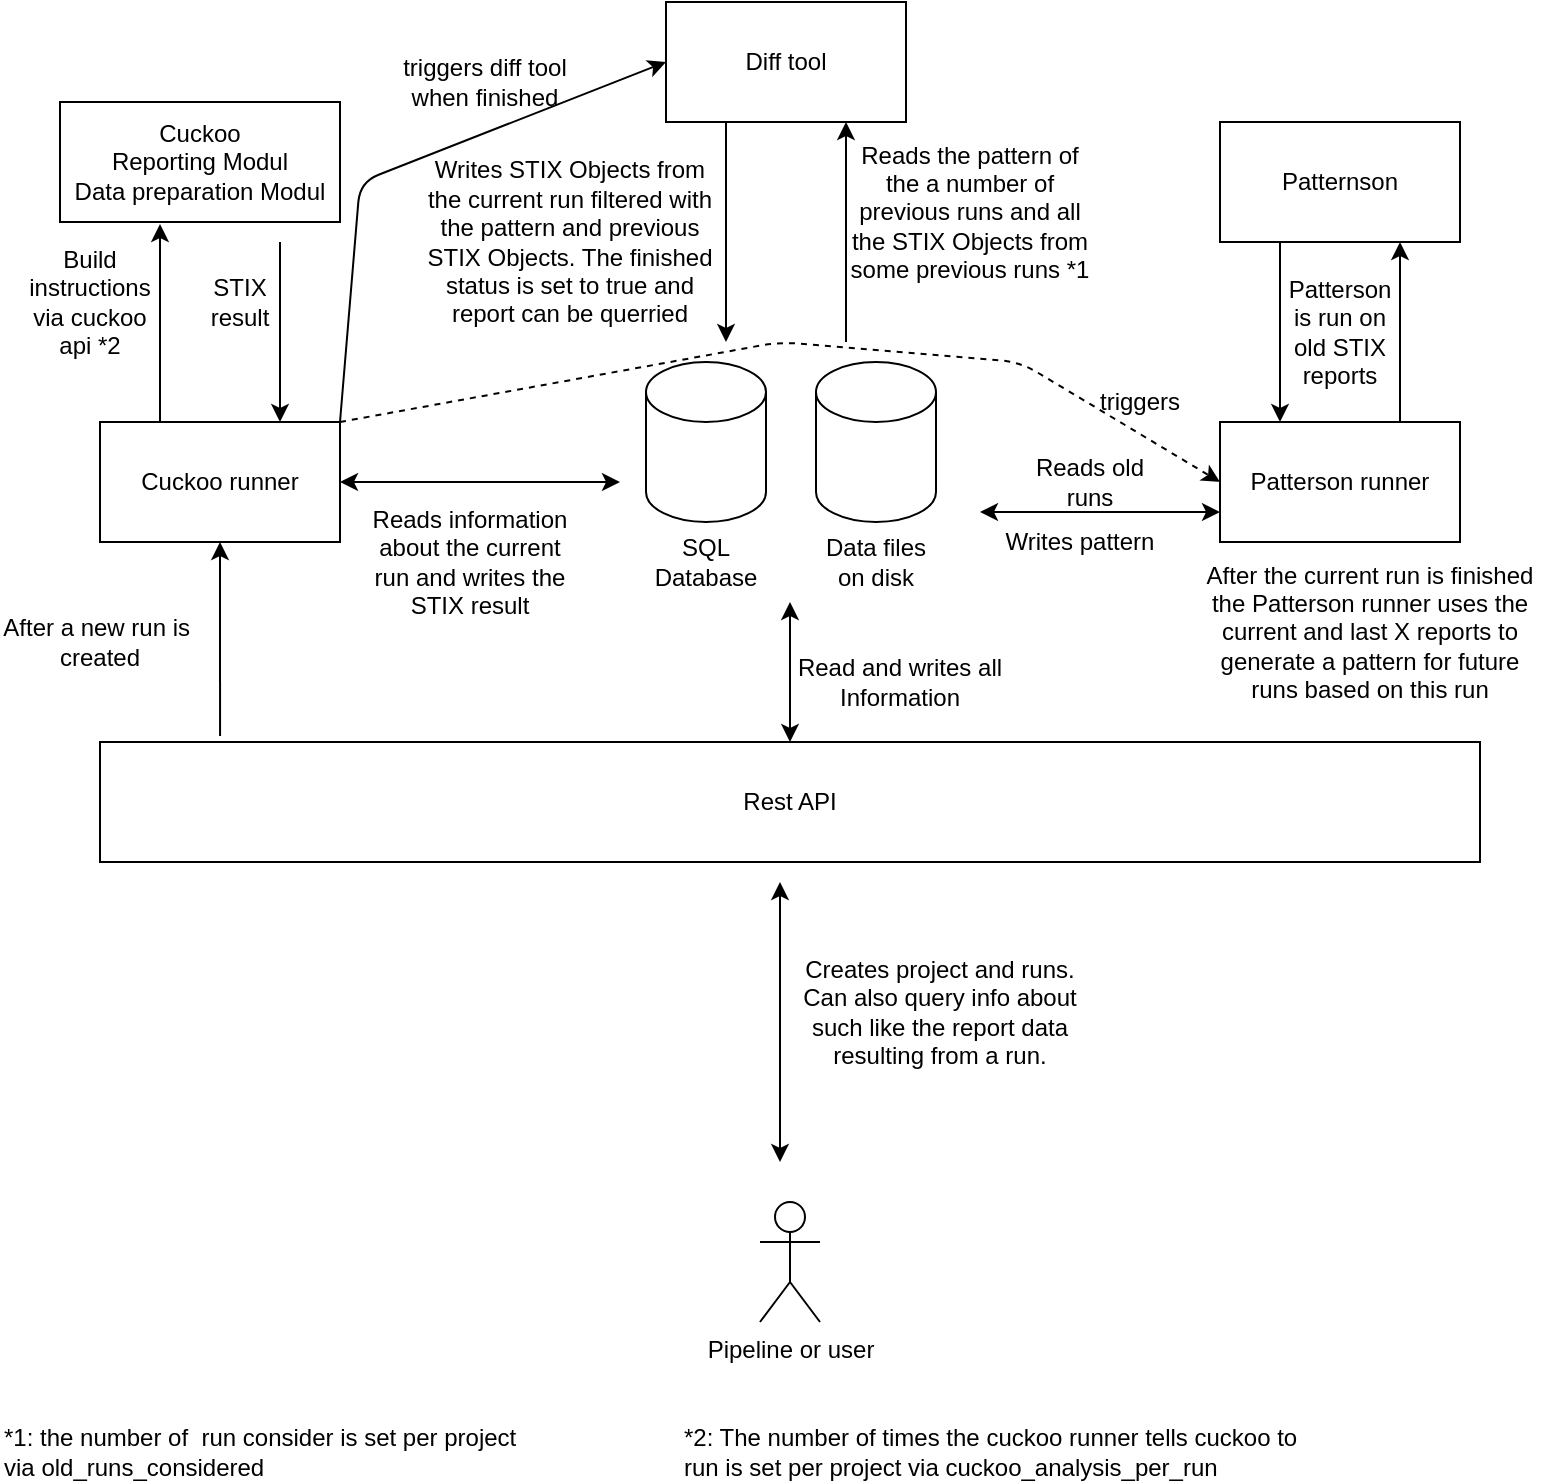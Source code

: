 <mxfile version="14.3.2" type="device"><diagram id="SLk0iCgOMHbKBV5InQkN" name="Page-1"><mxGraphModel dx="1990" dy="745" grid="1" gridSize="10" guides="1" tooltips="1" connect="1" arrows="1" fold="1" page="1" pageScale="1" pageWidth="850" pageHeight="1100" math="0" shadow="0"><root><mxCell id="0"/><mxCell id="1" parent="0"/><mxCell id="GZ5hRXgWDbFOgOyf-FHE-1" value="Rest API" style="rounded=0;whiteSpace=wrap;html=1;" parent="1" vertex="1"><mxGeometry x="80" y="390" width="690" height="60" as="geometry"/></mxCell><mxCell id="GZ5hRXgWDbFOgOyf-FHE-2" value="&lt;div&gt;Pipeline or user&lt;/div&gt;" style="shape=umlActor;verticalLabelPosition=bottom;verticalAlign=top;html=1;outlineConnect=0;" parent="1" vertex="1"><mxGeometry x="410" y="620" width="30" height="60" as="geometry"/></mxCell><mxCell id="GZ5hRXgWDbFOgOyf-FHE-8" value="" style="endArrow=classic;startArrow=classic;html=1;" parent="1" edge="1"><mxGeometry width="50" height="50" relative="1" as="geometry"><mxPoint x="420" y="600" as="sourcePoint"/><mxPoint x="420" y="460" as="targetPoint"/></mxGeometry></mxCell><mxCell id="GZ5hRXgWDbFOgOyf-FHE-9" value="&lt;div&gt;Creates project and runs.&lt;/div&gt;&lt;div&gt;Can also query info about such like the report data resulting from a run.&lt;br&gt;&lt;/div&gt;" style="text;html=1;strokeColor=none;fillColor=none;align=center;verticalAlign=middle;whiteSpace=wrap;rounded=0;" parent="1" vertex="1"><mxGeometry x="430" y="480" width="140" height="90" as="geometry"/></mxCell><mxCell id="GZ5hRXgWDbFOgOyf-FHE-10" value="&lt;div&gt;Cuckoo&lt;/div&gt;&lt;div&gt;Reporting Modul&lt;/div&gt;&lt;div&gt;Data preparation Modul &lt;br&gt;&lt;/div&gt;" style="rounded=0;whiteSpace=wrap;html=1;" parent="1" vertex="1"><mxGeometry x="60" y="70" width="140" height="60" as="geometry"/></mxCell><mxCell id="GZ5hRXgWDbFOgOyf-FHE-11" value="" style="shape=cylinder3;whiteSpace=wrap;html=1;boundedLbl=1;backgroundOutline=1;size=15;" parent="1" vertex="1"><mxGeometry x="353" y="200" width="60" height="80" as="geometry"/></mxCell><mxCell id="GZ5hRXgWDbFOgOyf-FHE-12" value="SQL&lt;br&gt;&lt;div&gt;Database&lt;/div&gt;" style="text;html=1;strokeColor=none;fillColor=none;align=center;verticalAlign=middle;whiteSpace=wrap;rounded=0;" parent="1" vertex="1"><mxGeometry x="363" y="290" width="40" height="20" as="geometry"/></mxCell><mxCell id="GZ5hRXgWDbFOgOyf-FHE-13" value="" style="endArrow=classic;startArrow=classic;html=1;exitX=0.5;exitY=0;exitDx=0;exitDy=0;" parent="1" source="GZ5hRXgWDbFOgOyf-FHE-1" edge="1"><mxGeometry width="50" height="50" relative="1" as="geometry"><mxPoint x="400" y="350" as="sourcePoint"/><mxPoint x="425" y="320" as="targetPoint"/></mxGeometry></mxCell><mxCell id="GZ5hRXgWDbFOgOyf-FHE-14" value="Read and writes all Information" style="text;html=1;strokeColor=none;fillColor=none;align=center;verticalAlign=middle;whiteSpace=wrap;rounded=0;" parent="1" vertex="1"><mxGeometry x="410" y="350" width="140" height="20" as="geometry"/></mxCell><mxCell id="GZ5hRXgWDbFOgOyf-FHE-15" value="" style="shape=cylinder3;whiteSpace=wrap;html=1;boundedLbl=1;backgroundOutline=1;size=15;" parent="1" vertex="1"><mxGeometry x="438" y="200" width="60" height="80" as="geometry"/></mxCell><mxCell id="GZ5hRXgWDbFOgOyf-FHE-16" value="Data files on disk" style="text;html=1;strokeColor=none;fillColor=none;align=center;verticalAlign=middle;whiteSpace=wrap;rounded=0;" parent="1" vertex="1"><mxGeometry x="438" y="290" width="60" height="20" as="geometry"/></mxCell><mxCell id="GZ5hRXgWDbFOgOyf-FHE-19" value="Cuckoo runner" style="rounded=0;whiteSpace=wrap;html=1;" parent="1" vertex="1"><mxGeometry x="80" y="230" width="120" height="60" as="geometry"/></mxCell><mxCell id="GZ5hRXgWDbFOgOyf-FHE-20" value="" style="endArrow=classic;html=1;exitX=0.087;exitY=-0.05;exitDx=0;exitDy=0;exitPerimeter=0;entryX=0.5;entryY=1;entryDx=0;entryDy=0;" parent="1" source="GZ5hRXgWDbFOgOyf-FHE-1" target="GZ5hRXgWDbFOgOyf-FHE-19" edge="1"><mxGeometry width="50" height="50" relative="1" as="geometry"><mxPoint x="400" y="350" as="sourcePoint"/><mxPoint x="450" y="300" as="targetPoint"/></mxGeometry></mxCell><mxCell id="GZ5hRXgWDbFOgOyf-FHE-22" value="" style="endArrow=classic;startArrow=classic;html=1;exitX=1;exitY=0.5;exitDx=0;exitDy=0;" parent="1" source="GZ5hRXgWDbFOgOyf-FHE-19" edge="1"><mxGeometry width="50" height="50" relative="1" as="geometry"><mxPoint x="400" y="350" as="sourcePoint"/><mxPoint x="340" y="260" as="targetPoint"/></mxGeometry></mxCell><mxCell id="GZ5hRXgWDbFOgOyf-FHE-23" value="Reads information about the current run and writes the STIX result" style="text;html=1;strokeColor=none;fillColor=none;align=center;verticalAlign=middle;whiteSpace=wrap;rounded=0;" parent="1" vertex="1"><mxGeometry x="210" y="270" width="110" height="60" as="geometry"/></mxCell><mxCell id="GZ5hRXgWDbFOgOyf-FHE-24" value="" style="endArrow=classic;html=1;exitX=0.25;exitY=0;exitDx=0;exitDy=0;" parent="1" source="GZ5hRXgWDbFOgOyf-FHE-19" edge="1"><mxGeometry width="50" height="50" relative="1" as="geometry"><mxPoint x="400" y="350" as="sourcePoint"/><mxPoint x="110" y="131" as="targetPoint"/></mxGeometry></mxCell><mxCell id="GZ5hRXgWDbFOgOyf-FHE-25" value="Build instructions via cuckoo api *2" style="text;html=1;strokeColor=none;fillColor=none;align=center;verticalAlign=middle;whiteSpace=wrap;rounded=0;" parent="1" vertex="1"><mxGeometry x="40" y="145" width="70" height="50" as="geometry"/></mxCell><mxCell id="GZ5hRXgWDbFOgOyf-FHE-26" value="" style="endArrow=classic;html=1;entryX=0.75;entryY=0;entryDx=0;entryDy=0;" parent="1" target="GZ5hRXgWDbFOgOyf-FHE-19" edge="1"><mxGeometry width="50" height="50" relative="1" as="geometry"><mxPoint x="170" y="140" as="sourcePoint"/><mxPoint x="450" y="300" as="targetPoint"/></mxGeometry></mxCell><mxCell id="GZ5hRXgWDbFOgOyf-FHE-27" value="STIX result" style="text;html=1;strokeColor=none;fillColor=none;align=center;verticalAlign=middle;whiteSpace=wrap;rounded=0;" parent="1" vertex="1"><mxGeometry x="130" y="160" width="40" height="20" as="geometry"/></mxCell><mxCell id="GZ5hRXgWDbFOgOyf-FHE-28" value="After a new run is&amp;nbsp; created" style="text;html=1;strokeColor=none;fillColor=none;align=center;verticalAlign=middle;whiteSpace=wrap;rounded=0;" parent="1" vertex="1"><mxGeometry x="30" y="330" width="100" height="20" as="geometry"/></mxCell><mxCell id="GZ5hRXgWDbFOgOyf-FHE-30" value="Patterson runner" style="rounded=0;whiteSpace=wrap;html=1;" parent="1" vertex="1"><mxGeometry x="640" y="230" width="120" height="60" as="geometry"/></mxCell><mxCell id="GZ5hRXgWDbFOgOyf-FHE-31" value="Patternson" style="rounded=0;whiteSpace=wrap;html=1;" parent="1" vertex="1"><mxGeometry x="640" y="80" width="120" height="60" as="geometry"/></mxCell><mxCell id="GZ5hRXgWDbFOgOyf-FHE-33" value="Diff tool" style="rounded=0;whiteSpace=wrap;html=1;" parent="1" vertex="1"><mxGeometry x="363" y="20" width="120" height="60" as="geometry"/></mxCell><mxCell id="GZ5hRXgWDbFOgOyf-FHE-34" value="" style="endArrow=classic;html=1;entryX=0;entryY=0.5;entryDx=0;entryDy=0;dashed=1;exitX=1;exitY=0;exitDx=0;exitDy=0;" parent="1" source="GZ5hRXgWDbFOgOyf-FHE-19" target="GZ5hRXgWDbFOgOyf-FHE-30" edge="1"><mxGeometry width="50" height="50" relative="1" as="geometry"><mxPoint x="710" y="390" as="sourcePoint"/><mxPoint x="450" y="300" as="targetPoint"/><Array as="points"><mxPoint x="420" y="190"/><mxPoint x="540" y="200"/></Array></mxGeometry></mxCell><mxCell id="GZ5hRXgWDbFOgOyf-FHE-36" value="" style="endArrow=classic;html=1;exitX=1;exitY=0;exitDx=0;exitDy=0;entryX=0;entryY=0.5;entryDx=0;entryDy=0;" parent="1" source="GZ5hRXgWDbFOgOyf-FHE-19" target="GZ5hRXgWDbFOgOyf-FHE-33" edge="1"><mxGeometry width="50" height="50" relative="1" as="geometry"><mxPoint x="400" y="350" as="sourcePoint"/><mxPoint x="450" y="300" as="targetPoint"/><Array as="points"><mxPoint x="210" y="110"/></Array></mxGeometry></mxCell><mxCell id="GZ5hRXgWDbFOgOyf-FHE-37" value="After the current run is finished the Patterson runner uses the current and last X reports to generate a pattern for future runs based on this run" style="text;html=1;strokeColor=none;fillColor=none;align=center;verticalAlign=middle;whiteSpace=wrap;rounded=0;rotation=0;" parent="1" vertex="1"><mxGeometry x="630" y="290" width="170" height="90" as="geometry"/></mxCell><mxCell id="GZ5hRXgWDbFOgOyf-FHE-38" value="" style="endArrow=classic;html=1;entryX=0.75;entryY=1;entryDx=0;entryDy=0;" parent="1" target="GZ5hRXgWDbFOgOyf-FHE-33" edge="1"><mxGeometry width="50" height="50" relative="1" as="geometry"><mxPoint x="453" y="190" as="sourcePoint"/><mxPoint x="450" y="300" as="targetPoint"/></mxGeometry></mxCell><mxCell id="GZ5hRXgWDbFOgOyf-FHE-39" value="" style="endArrow=classic;html=1;exitX=0.25;exitY=1;exitDx=0;exitDy=0;" parent="1" source="GZ5hRXgWDbFOgOyf-FHE-33" edge="1"><mxGeometry width="50" height="50" relative="1" as="geometry"><mxPoint x="450" y="200" as="sourcePoint"/><mxPoint x="393" y="190" as="targetPoint"/></mxGeometry></mxCell><mxCell id="GZ5hRXgWDbFOgOyf-FHE-40" value="Reads the pattern of the a number of previous runs and all the STIX Objects from some previous runs *1" style="text;html=1;strokeColor=none;fillColor=none;align=center;verticalAlign=middle;whiteSpace=wrap;rounded=0;" parent="1" vertex="1"><mxGeometry x="450" y="90" width="130" height="70" as="geometry"/></mxCell><mxCell id="GZ5hRXgWDbFOgOyf-FHE-42" value="Writes STIX Objects from the current run filtered with the pattern and previous STIX Objects. The finished status is set to true and report can be querried" style="text;html=1;strokeColor=none;fillColor=none;align=center;verticalAlign=middle;whiteSpace=wrap;rounded=0;" parent="1" vertex="1"><mxGeometry x="240" y="110" width="150" height="60" as="geometry"/></mxCell><mxCell id="vSLutuVq9hwgFZJbo8iX-1" value="triggers diff tool when finished" style="text;html=1;strokeColor=none;fillColor=none;align=center;verticalAlign=middle;whiteSpace=wrap;rounded=0;" parent="1" vertex="1"><mxGeometry x="225" y="50" width="95" height="20" as="geometry"/></mxCell><mxCell id="vSLutuVq9hwgFZJbo8iX-2" value="" style="endArrow=classic;html=1;entryX=0.75;entryY=1;entryDx=0;entryDy=0;exitX=0.75;exitY=0;exitDx=0;exitDy=0;" parent="1" source="GZ5hRXgWDbFOgOyf-FHE-30" target="GZ5hRXgWDbFOgOyf-FHE-31" edge="1"><mxGeometry width="50" height="50" relative="1" as="geometry"><mxPoint x="400" y="440" as="sourcePoint"/><mxPoint x="450" y="390" as="targetPoint"/></mxGeometry></mxCell><mxCell id="vSLutuVq9hwgFZJbo8iX-3" value="" style="endArrow=classic;html=1;exitX=0.25;exitY=1;exitDx=0;exitDy=0;" parent="1" source="GZ5hRXgWDbFOgOyf-FHE-31" edge="1"><mxGeometry width="50" height="50" relative="1" as="geometry"><mxPoint x="400" y="430" as="sourcePoint"/><mxPoint x="670" y="230" as="targetPoint"/></mxGeometry></mxCell><mxCell id="vSLutuVq9hwgFZJbo8iX-4" value="" style="endArrow=classic;startArrow=classic;html=1;entryX=0;entryY=0.75;entryDx=0;entryDy=0;" parent="1" target="GZ5hRXgWDbFOgOyf-FHE-30" edge="1"><mxGeometry width="50" height="50" relative="1" as="geometry"><mxPoint x="520" y="275" as="sourcePoint"/><mxPoint x="450" y="380" as="targetPoint"/></mxGeometry></mxCell><mxCell id="vSLutuVq9hwgFZJbo8iX-5" value="Reads old runs" style="text;html=1;strokeColor=none;fillColor=none;align=center;verticalAlign=middle;whiteSpace=wrap;rounded=0;" parent="1" vertex="1"><mxGeometry x="540" y="250" width="70" height="20" as="geometry"/></mxCell><mxCell id="vSLutuVq9hwgFZJbo8iX-6" value="Writes pattern" style="text;html=1;strokeColor=none;fillColor=none;align=center;verticalAlign=middle;whiteSpace=wrap;rounded=0;" parent="1" vertex="1"><mxGeometry x="510" y="280" width="120" height="20" as="geometry"/></mxCell><mxCell id="vSLutuVq9hwgFZJbo8iX-7" value="Patterson is run on old STIX reports" style="text;html=1;strokeColor=none;fillColor=none;align=center;verticalAlign=middle;whiteSpace=wrap;rounded=0;" parent="1" vertex="1"><mxGeometry x="680" y="160" width="40" height="50" as="geometry"/></mxCell><mxCell id="1AwG-r0KbTpfi_Aavbqw-1" value="*1: the number of&amp;nbsp; run consider is set per project via&amp;nbsp;&lt;span&gt;old_runs_considered&lt;br&gt;&lt;/span&gt;" style="text;html=1;strokeColor=none;fillColor=none;align=left;verticalAlign=middle;whiteSpace=wrap;rounded=0;" vertex="1" parent="1"><mxGeometry x="30" y="730" width="310" height="30" as="geometry"/></mxCell><mxCell id="1AwG-r0KbTpfi_Aavbqw-2" value="triggers" style="text;html=1;strokeColor=none;fillColor=none;align=center;verticalAlign=middle;whiteSpace=wrap;rounded=0;" vertex="1" parent="1"><mxGeometry x="580" y="210" width="40" height="20" as="geometry"/></mxCell><mxCell id="1AwG-r0KbTpfi_Aavbqw-3" value="*2: The number of times the cuckoo runner tells cuckoo to run is set per project via&amp;nbsp;&lt;span&gt;cuckoo_analysis_per_run&lt;/span&gt;&lt;span&gt;&lt;br&gt;&lt;/span&gt;" style="text;html=1;strokeColor=none;fillColor=none;align=left;verticalAlign=middle;whiteSpace=wrap;rounded=0;" vertex="1" parent="1"><mxGeometry x="370" y="730" width="310" height="30" as="geometry"/></mxCell></root></mxGraphModel></diagram></mxfile>